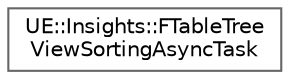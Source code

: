 digraph "Graphical Class Hierarchy"
{
 // INTERACTIVE_SVG=YES
 // LATEX_PDF_SIZE
  bgcolor="transparent";
  edge [fontname=Helvetica,fontsize=10,labelfontname=Helvetica,labelfontsize=10];
  node [fontname=Helvetica,fontsize=10,shape=box,height=0.2,width=0.4];
  rankdir="LR";
  Node0 [id="Node000000",label="UE::Insights::FTableTree\lViewSortingAsyncTask",height=0.2,width=0.4,color="grey40", fillcolor="white", style="filled",URL="$d2/d68/classUE_1_1Insights_1_1FTableTreeViewSortingAsyncTask.html",tooltip=" "];
}
